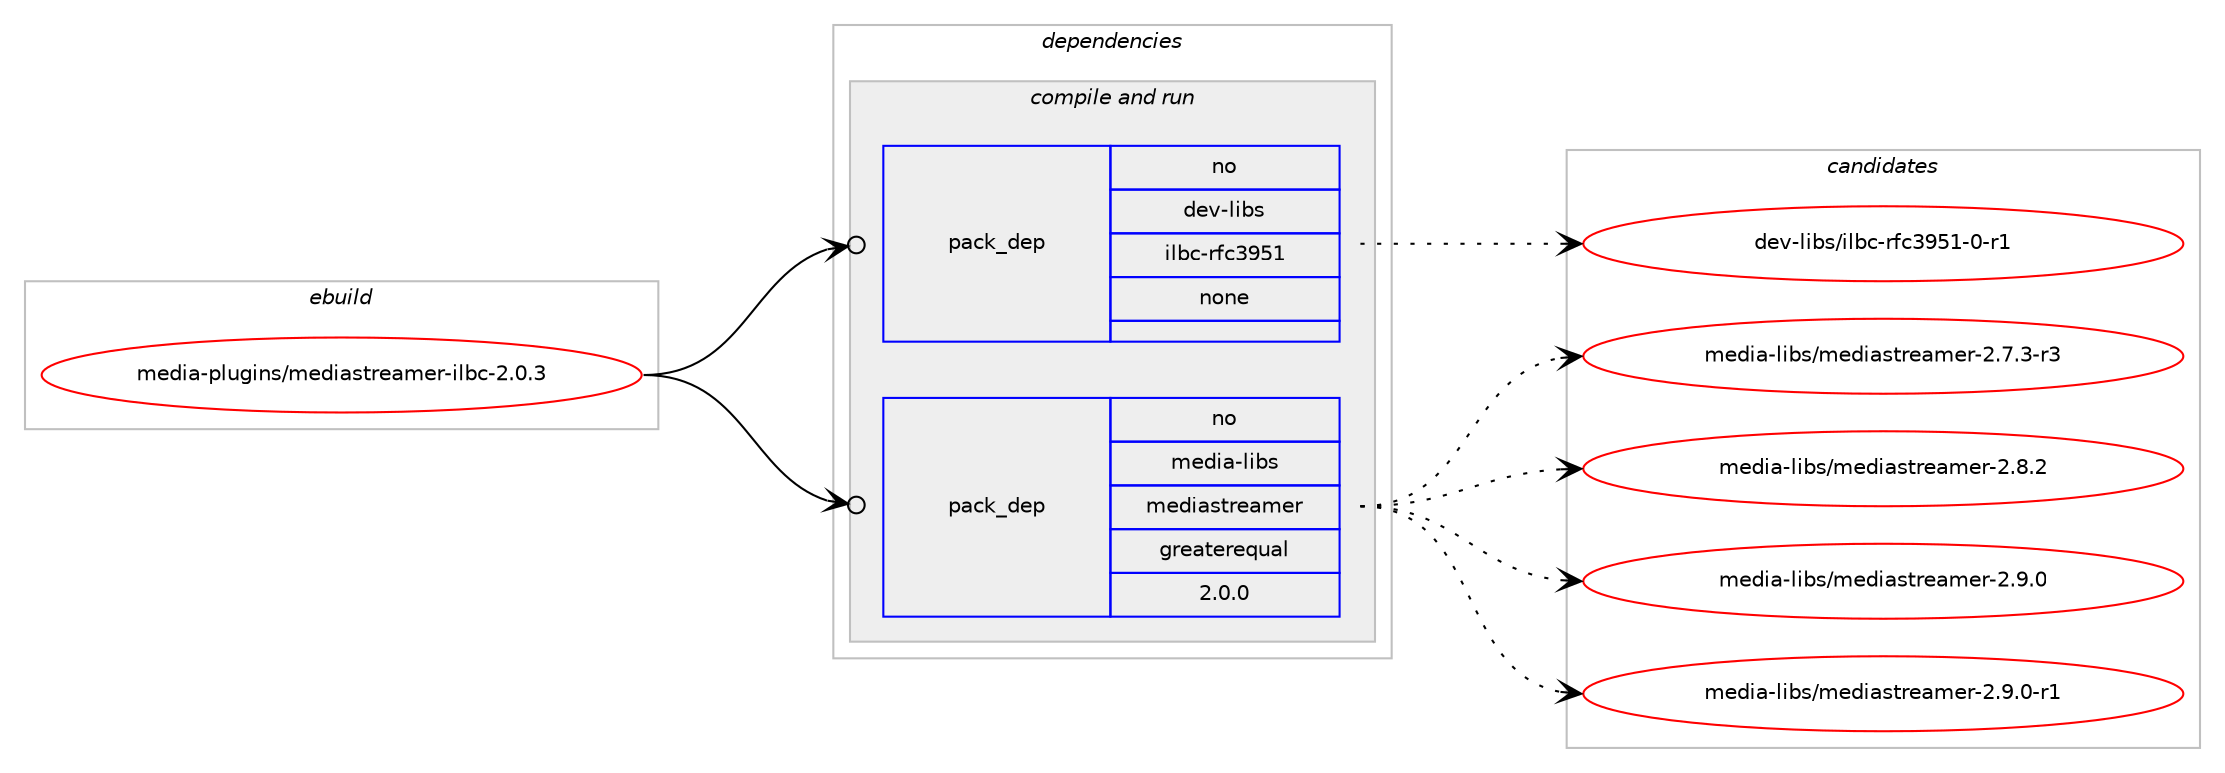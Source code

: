 digraph prolog {

# *************
# Graph options
# *************

newrank=true;
concentrate=true;
compound=true;
graph [rankdir=LR,fontname=Helvetica,fontsize=10,ranksep=1.5];#, ranksep=2.5, nodesep=0.2];
edge  [arrowhead=vee];
node  [fontname=Helvetica,fontsize=10];

# **********
# The ebuild
# **********

subgraph cluster_leftcol {
color=gray;
rank=same;
label=<<i>ebuild</i>>;
id [label="media-plugins/mediastreamer-ilbc-2.0.3", color=red, width=4, href="../media-plugins/mediastreamer-ilbc-2.0.3.svg"];
}

# ****************
# The dependencies
# ****************

subgraph cluster_midcol {
color=gray;
label=<<i>dependencies</i>>;
subgraph cluster_compile {
fillcolor="#eeeeee";
style=filled;
label=<<i>compile</i>>;
}
subgraph cluster_compileandrun {
fillcolor="#eeeeee";
style=filled;
label=<<i>compile and run</i>>;
subgraph pack277223 {
dependency375652 [label=<<TABLE BORDER="0" CELLBORDER="1" CELLSPACING="0" CELLPADDING="4" WIDTH="220"><TR><TD ROWSPAN="6" CELLPADDING="30">pack_dep</TD></TR><TR><TD WIDTH="110">no</TD></TR><TR><TD>dev-libs</TD></TR><TR><TD>ilbc-rfc3951</TD></TR><TR><TD>none</TD></TR><TR><TD></TD></TR></TABLE>>, shape=none, color=blue];
}
id:e -> dependency375652:w [weight=20,style="solid",arrowhead="odotvee"];
subgraph pack277224 {
dependency375653 [label=<<TABLE BORDER="0" CELLBORDER="1" CELLSPACING="0" CELLPADDING="4" WIDTH="220"><TR><TD ROWSPAN="6" CELLPADDING="30">pack_dep</TD></TR><TR><TD WIDTH="110">no</TD></TR><TR><TD>media-libs</TD></TR><TR><TD>mediastreamer</TD></TR><TR><TD>greaterequal</TD></TR><TR><TD>2.0.0</TD></TR></TABLE>>, shape=none, color=blue];
}
id:e -> dependency375653:w [weight=20,style="solid",arrowhead="odotvee"];
}
subgraph cluster_run {
fillcolor="#eeeeee";
style=filled;
label=<<i>run</i>>;
}
}

# **************
# The candidates
# **************

subgraph cluster_choices {
rank=same;
color=gray;
label=<<i>candidates</i>>;

subgraph choice277223 {
color=black;
nodesep=1;
choice100101118451081059811547105108989945114102995157534945484511449 [label="dev-libs/ilbc-rfc3951-0-r1", color=red, width=4,href="../dev-libs/ilbc-rfc3951-0-r1.svg"];
dependency375652:e -> choice100101118451081059811547105108989945114102995157534945484511449:w [style=dotted,weight="100"];
}
subgraph choice277224 {
color=black;
nodesep=1;
choice1091011001059745108105981154710910110010597115116114101971091011144550465546514511451 [label="media-libs/mediastreamer-2.7.3-r3", color=red, width=4,href="../media-libs/mediastreamer-2.7.3-r3.svg"];
choice109101100105974510810598115471091011001059711511611410197109101114455046564650 [label="media-libs/mediastreamer-2.8.2", color=red, width=4,href="../media-libs/mediastreamer-2.8.2.svg"];
choice109101100105974510810598115471091011001059711511611410197109101114455046574648 [label="media-libs/mediastreamer-2.9.0", color=red, width=4,href="../media-libs/mediastreamer-2.9.0.svg"];
choice1091011001059745108105981154710910110010597115116114101971091011144550465746484511449 [label="media-libs/mediastreamer-2.9.0-r1", color=red, width=4,href="../media-libs/mediastreamer-2.9.0-r1.svg"];
dependency375653:e -> choice1091011001059745108105981154710910110010597115116114101971091011144550465546514511451:w [style=dotted,weight="100"];
dependency375653:e -> choice109101100105974510810598115471091011001059711511611410197109101114455046564650:w [style=dotted,weight="100"];
dependency375653:e -> choice109101100105974510810598115471091011001059711511611410197109101114455046574648:w [style=dotted,weight="100"];
dependency375653:e -> choice1091011001059745108105981154710910110010597115116114101971091011144550465746484511449:w [style=dotted,weight="100"];
}
}

}
